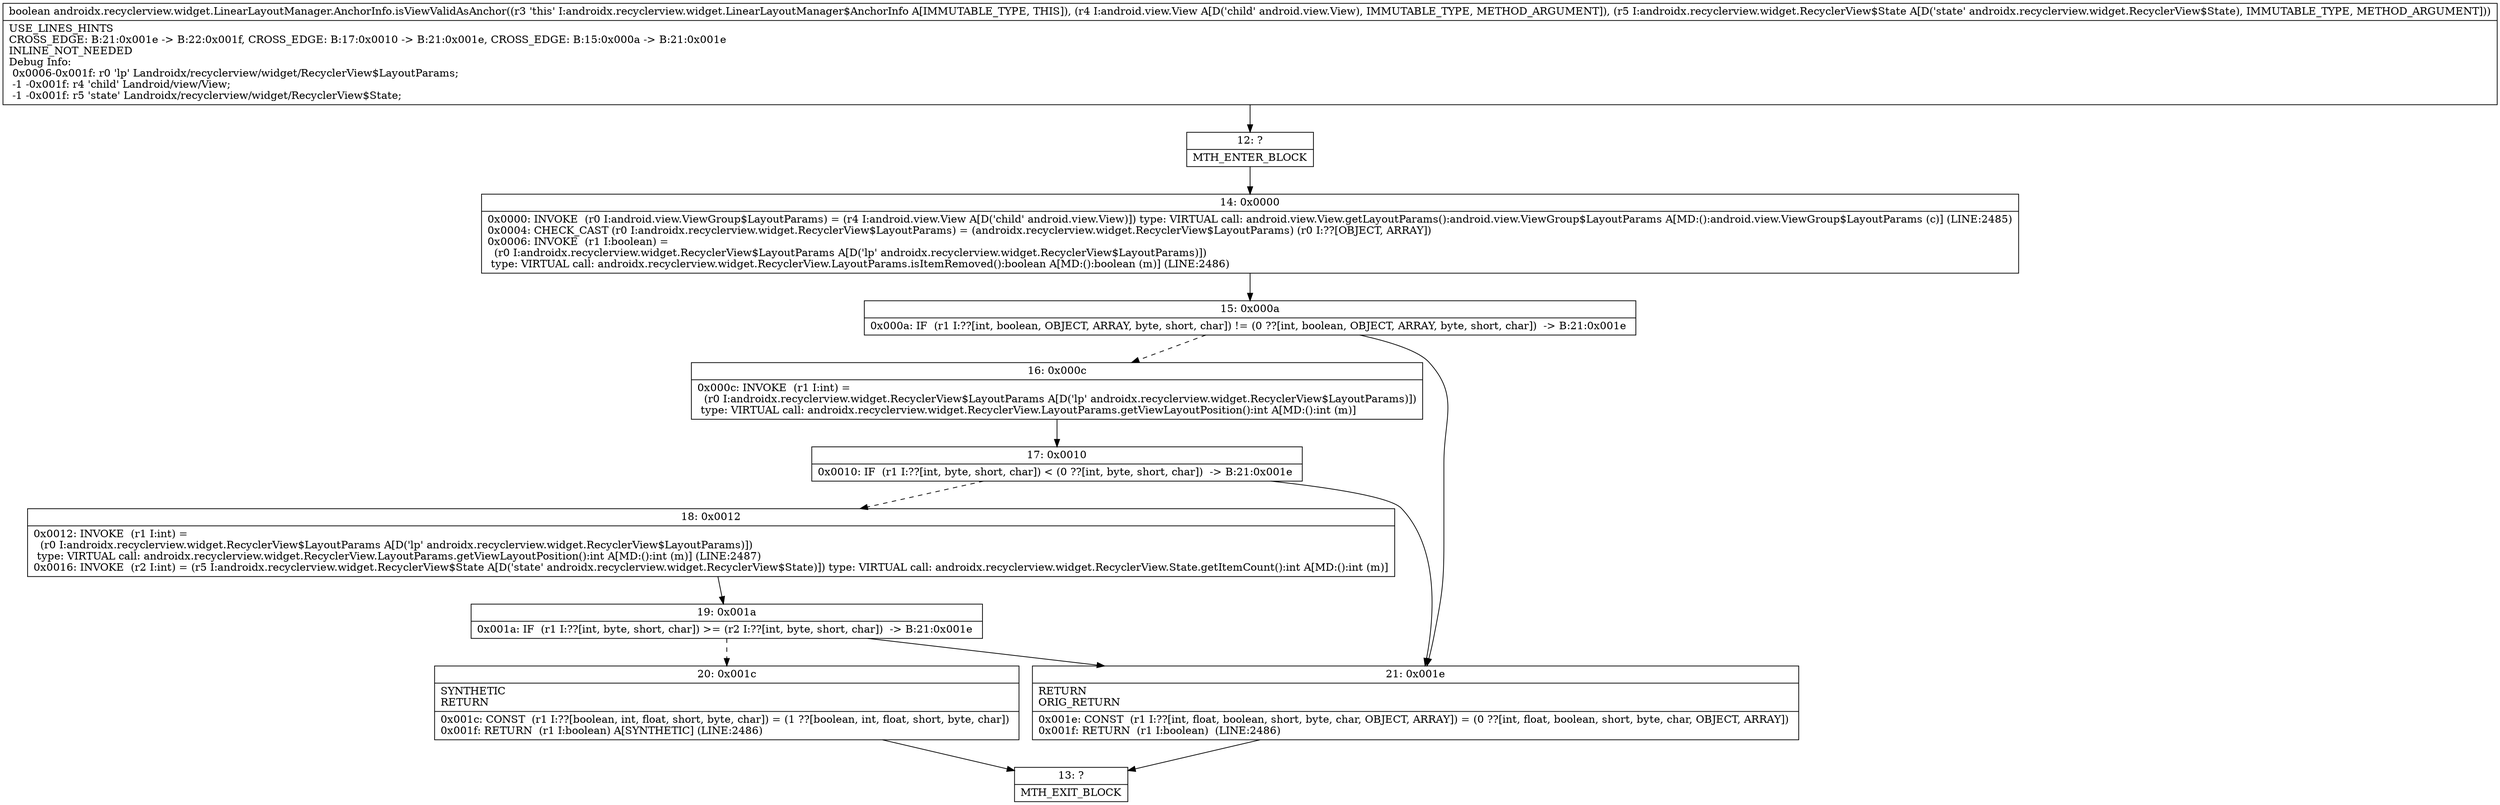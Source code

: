digraph "CFG forandroidx.recyclerview.widget.LinearLayoutManager.AnchorInfo.isViewValidAsAnchor(Landroid\/view\/View;Landroidx\/recyclerview\/widget\/RecyclerView$State;)Z" {
Node_12 [shape=record,label="{12\:\ ?|MTH_ENTER_BLOCK\l}"];
Node_14 [shape=record,label="{14\:\ 0x0000|0x0000: INVOKE  (r0 I:android.view.ViewGroup$LayoutParams) = (r4 I:android.view.View A[D('child' android.view.View)]) type: VIRTUAL call: android.view.View.getLayoutParams():android.view.ViewGroup$LayoutParams A[MD:():android.view.ViewGroup$LayoutParams (c)] (LINE:2485)\l0x0004: CHECK_CAST (r0 I:androidx.recyclerview.widget.RecyclerView$LayoutParams) = (androidx.recyclerview.widget.RecyclerView$LayoutParams) (r0 I:??[OBJECT, ARRAY]) \l0x0006: INVOKE  (r1 I:boolean) = \l  (r0 I:androidx.recyclerview.widget.RecyclerView$LayoutParams A[D('lp' androidx.recyclerview.widget.RecyclerView$LayoutParams)])\l type: VIRTUAL call: androidx.recyclerview.widget.RecyclerView.LayoutParams.isItemRemoved():boolean A[MD:():boolean (m)] (LINE:2486)\l}"];
Node_15 [shape=record,label="{15\:\ 0x000a|0x000a: IF  (r1 I:??[int, boolean, OBJECT, ARRAY, byte, short, char]) != (0 ??[int, boolean, OBJECT, ARRAY, byte, short, char])  \-\> B:21:0x001e \l}"];
Node_16 [shape=record,label="{16\:\ 0x000c|0x000c: INVOKE  (r1 I:int) = \l  (r0 I:androidx.recyclerview.widget.RecyclerView$LayoutParams A[D('lp' androidx.recyclerview.widget.RecyclerView$LayoutParams)])\l type: VIRTUAL call: androidx.recyclerview.widget.RecyclerView.LayoutParams.getViewLayoutPosition():int A[MD:():int (m)]\l}"];
Node_17 [shape=record,label="{17\:\ 0x0010|0x0010: IF  (r1 I:??[int, byte, short, char]) \< (0 ??[int, byte, short, char])  \-\> B:21:0x001e \l}"];
Node_18 [shape=record,label="{18\:\ 0x0012|0x0012: INVOKE  (r1 I:int) = \l  (r0 I:androidx.recyclerview.widget.RecyclerView$LayoutParams A[D('lp' androidx.recyclerview.widget.RecyclerView$LayoutParams)])\l type: VIRTUAL call: androidx.recyclerview.widget.RecyclerView.LayoutParams.getViewLayoutPosition():int A[MD:():int (m)] (LINE:2487)\l0x0016: INVOKE  (r2 I:int) = (r5 I:androidx.recyclerview.widget.RecyclerView$State A[D('state' androidx.recyclerview.widget.RecyclerView$State)]) type: VIRTUAL call: androidx.recyclerview.widget.RecyclerView.State.getItemCount():int A[MD:():int (m)]\l}"];
Node_19 [shape=record,label="{19\:\ 0x001a|0x001a: IF  (r1 I:??[int, byte, short, char]) \>= (r2 I:??[int, byte, short, char])  \-\> B:21:0x001e \l}"];
Node_20 [shape=record,label="{20\:\ 0x001c|SYNTHETIC\lRETURN\l|0x001c: CONST  (r1 I:??[boolean, int, float, short, byte, char]) = (1 ??[boolean, int, float, short, byte, char]) \l0x001f: RETURN  (r1 I:boolean) A[SYNTHETIC] (LINE:2486)\l}"];
Node_13 [shape=record,label="{13\:\ ?|MTH_EXIT_BLOCK\l}"];
Node_21 [shape=record,label="{21\:\ 0x001e|RETURN\lORIG_RETURN\l|0x001e: CONST  (r1 I:??[int, float, boolean, short, byte, char, OBJECT, ARRAY]) = (0 ??[int, float, boolean, short, byte, char, OBJECT, ARRAY]) \l0x001f: RETURN  (r1 I:boolean)  (LINE:2486)\l}"];
MethodNode[shape=record,label="{boolean androidx.recyclerview.widget.LinearLayoutManager.AnchorInfo.isViewValidAsAnchor((r3 'this' I:androidx.recyclerview.widget.LinearLayoutManager$AnchorInfo A[IMMUTABLE_TYPE, THIS]), (r4 I:android.view.View A[D('child' android.view.View), IMMUTABLE_TYPE, METHOD_ARGUMENT]), (r5 I:androidx.recyclerview.widget.RecyclerView$State A[D('state' androidx.recyclerview.widget.RecyclerView$State), IMMUTABLE_TYPE, METHOD_ARGUMENT]))  | USE_LINES_HINTS\lCROSS_EDGE: B:21:0x001e \-\> B:22:0x001f, CROSS_EDGE: B:17:0x0010 \-\> B:21:0x001e, CROSS_EDGE: B:15:0x000a \-\> B:21:0x001e\lINLINE_NOT_NEEDED\lDebug Info:\l  0x0006\-0x001f: r0 'lp' Landroidx\/recyclerview\/widget\/RecyclerView$LayoutParams;\l  \-1 \-0x001f: r4 'child' Landroid\/view\/View;\l  \-1 \-0x001f: r5 'state' Landroidx\/recyclerview\/widget\/RecyclerView$State;\l}"];
MethodNode -> Node_12;Node_12 -> Node_14;
Node_14 -> Node_15;
Node_15 -> Node_16[style=dashed];
Node_15 -> Node_21;
Node_16 -> Node_17;
Node_17 -> Node_18[style=dashed];
Node_17 -> Node_21;
Node_18 -> Node_19;
Node_19 -> Node_20[style=dashed];
Node_19 -> Node_21;
Node_20 -> Node_13;
Node_21 -> Node_13;
}

